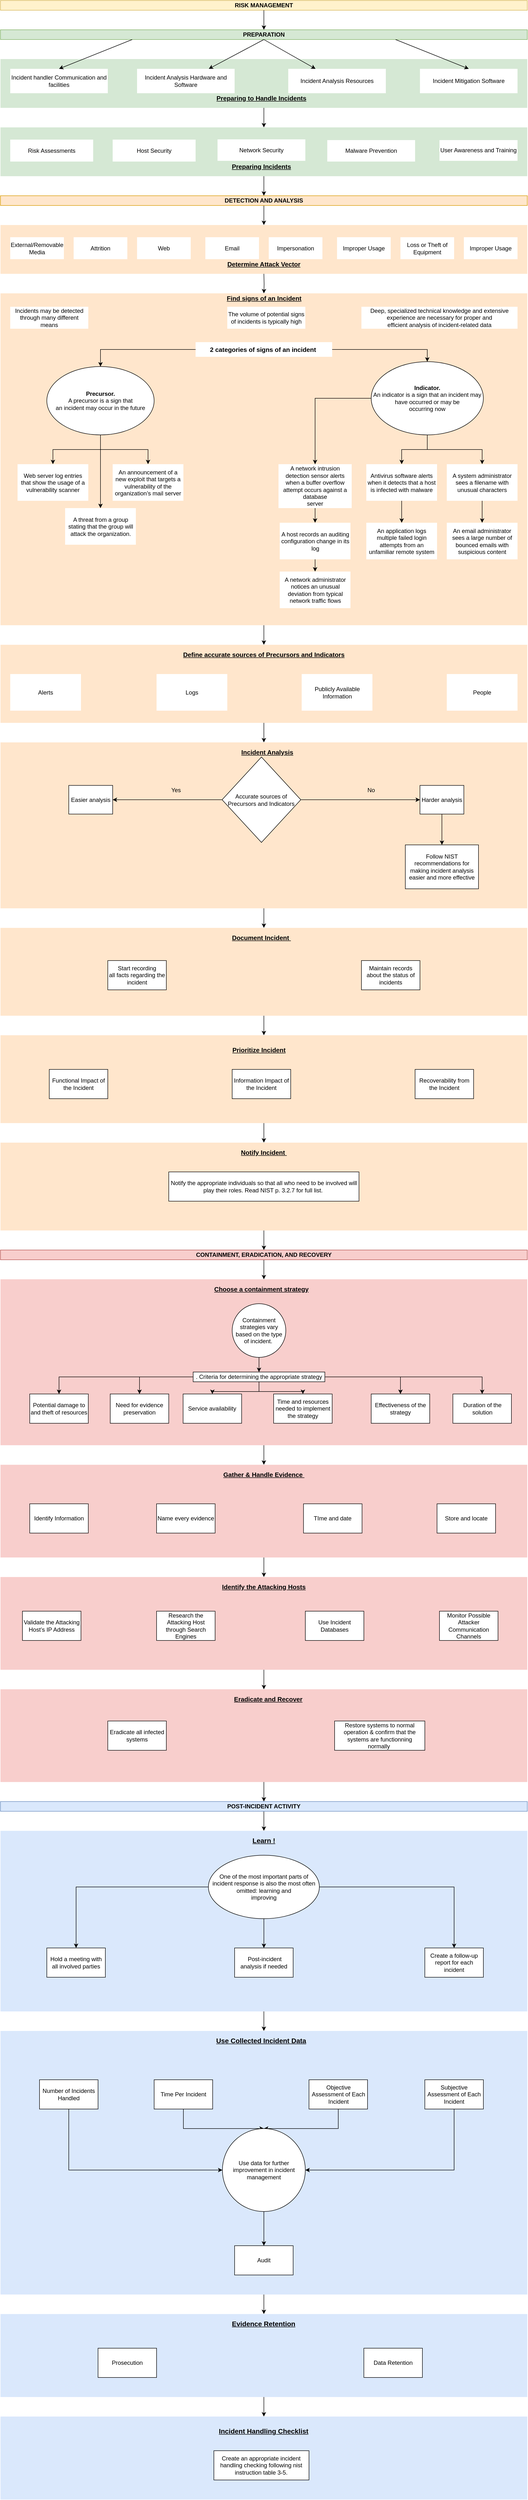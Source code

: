 <mxfile version="15.2.7" type="github" pages="2">
  <diagram id="2HpPP-bICAGdmHpTmiFh" name="Page-1">
    <mxGraphModel dx="1185" dy="635" grid="1" gridSize="10" guides="1" tooltips="1" connect="1" arrows="1" fold="1" page="1" pageScale="1" pageWidth="1169" pageHeight="827" math="0" shadow="0">
      <root>
        <mxCell id="0" />
        <mxCell id="1" parent="0" />
        <mxCell id="R-Eaw4uN9UbWOstKoqbW-2" value="&lt;b&gt;RISK MANAGEMENT&lt;/b&gt;" style="text;html=1;align=center;verticalAlign=middle;whiteSpace=wrap;rounded=0;fillColor=#fff2cc;strokeColor=#d6b656;" parent="1" vertex="1">
          <mxGeometry x="40" y="40" width="1080" height="20" as="geometry" />
        </mxCell>
        <mxCell id="R-Eaw4uN9UbWOstKoqbW-4" value="" style="endArrow=classic;html=1;exitX=0.5;exitY=1;exitDx=0;exitDy=0;entryX=0.5;entryY=0;entryDx=0;entryDy=0;" parent="1" source="R-Eaw4uN9UbWOstKoqbW-2" target="R-Eaw4uN9UbWOstKoqbW-5" edge="1">
          <mxGeometry width="50" height="50" relative="1" as="geometry">
            <mxPoint x="320" y="80" as="sourcePoint" />
            <mxPoint x="320" y="100" as="targetPoint" />
          </mxGeometry>
        </mxCell>
        <mxCell id="R-Eaw4uN9UbWOstKoqbW-5" value="&lt;b&gt;&lt;font style=&quot;font-size: 12px&quot;&gt;PREPARATION&lt;/font&gt;&lt;/b&gt;" style="text;html=1;align=center;verticalAlign=middle;whiteSpace=wrap;rounded=0;fillColor=#d5e8d4;strokeColor=#82b366;" parent="1" vertex="1">
          <mxGeometry x="40" y="100" width="1080" height="20" as="geometry" />
        </mxCell>
        <mxCell id="iwnnFERjuLGPFcT2uMJZ-8" value="" style="rounded=0;whiteSpace=wrap;html=1;strokeColor=none;fillColor=#d5e8d4;" parent="1" vertex="1">
          <mxGeometry x="40" y="160" width="1080" height="100" as="geometry" />
        </mxCell>
        <mxCell id="R-Eaw4uN9UbWOstKoqbW-8" value="Incident handler Communication and facilities" style="text;html=1;align=center;verticalAlign=middle;whiteSpace=wrap;rounded=0;fillColor=default;strokeColor=none;" parent="1" vertex="1">
          <mxGeometry x="60" y="180" width="200" height="50" as="geometry" />
        </mxCell>
        <mxCell id="R-Eaw4uN9UbWOstKoqbW-11" value="Incident Analysis Hardware and Software" style="text;html=1;align=center;verticalAlign=middle;whiteSpace=wrap;rounded=0;fillColor=default;strokeColor=none;" parent="1" vertex="1">
          <mxGeometry x="320" y="180" width="200" height="50" as="geometry" />
        </mxCell>
        <mxCell id="R-Eaw4uN9UbWOstKoqbW-12" value="Incident Analysis Resources" style="text;html=1;align=center;verticalAlign=middle;whiteSpace=wrap;rounded=0;fillColor=default;strokeColor=none;" parent="1" vertex="1">
          <mxGeometry x="630" y="180" width="200" height="50" as="geometry" />
        </mxCell>
        <mxCell id="R-Eaw4uN9UbWOstKoqbW-13" value="Incident Mitigation Software" style="text;html=1;align=center;verticalAlign=middle;whiteSpace=wrap;rounded=0;fillColor=default;strokeColor=none;" parent="1" vertex="1">
          <mxGeometry x="900" y="180" width="200" height="50" as="geometry" />
        </mxCell>
        <mxCell id="iwnnFERjuLGPFcT2uMJZ-1" value="" style="endArrow=classic;html=1;entryX=0.5;entryY=0;entryDx=0;entryDy=0;exitX=0.25;exitY=1;exitDx=0;exitDy=0;" parent="1" source="R-Eaw4uN9UbWOstKoqbW-5" target="R-Eaw4uN9UbWOstKoqbW-8" edge="1">
          <mxGeometry width="50" height="50" relative="1" as="geometry">
            <mxPoint x="110" y="122" as="sourcePoint" />
            <mxPoint x="210" y="130" as="targetPoint" />
          </mxGeometry>
        </mxCell>
        <mxCell id="iwnnFERjuLGPFcT2uMJZ-2" value="" style="endArrow=classic;html=1;exitX=0.5;exitY=1;exitDx=0;exitDy=0;" parent="1" source="R-Eaw4uN9UbWOstKoqbW-5" target="R-Eaw4uN9UbWOstKoqbW-11" edge="1">
          <mxGeometry width="50" height="50" relative="1" as="geometry">
            <mxPoint x="379.58" y="120" as="sourcePoint" />
            <mxPoint x="380" y="178" as="targetPoint" />
          </mxGeometry>
        </mxCell>
        <mxCell id="iwnnFERjuLGPFcT2uMJZ-3" value="" style="endArrow=classic;html=1;exitX=0.5;exitY=1;exitDx=0;exitDy=0;" parent="1" source="R-Eaw4uN9UbWOstKoqbW-5" target="R-Eaw4uN9UbWOstKoqbW-12" edge="1">
          <mxGeometry width="50" height="50" relative="1" as="geometry">
            <mxPoint x="580" y="140" as="sourcePoint" />
            <mxPoint x="730" y="178" as="targetPoint" />
          </mxGeometry>
        </mxCell>
        <mxCell id="iwnnFERjuLGPFcT2uMJZ-4" value="" style="endArrow=classic;html=1;exitX=0.75;exitY=1;exitDx=0;exitDy=0;entryX=0.5;entryY=0;entryDx=0;entryDy=0;" parent="1" source="R-Eaw4uN9UbWOstKoqbW-5" target="R-Eaw4uN9UbWOstKoqbW-13" edge="1">
          <mxGeometry width="50" height="50" relative="1" as="geometry">
            <mxPoint x="1049.58" y="122" as="sourcePoint" />
            <mxPoint x="1049.58" y="180" as="targetPoint" />
          </mxGeometry>
        </mxCell>
        <mxCell id="iwnnFERjuLGPFcT2uMJZ-9" value="&lt;b&gt;&lt;font style=&quot;font-size: 13px&quot;&gt;&lt;u&gt;Preparing to Handle Incidents&lt;/u&gt;&lt;/font&gt;&lt;br&gt;&lt;/b&gt;" style="text;html=1;strokeColor=none;fillColor=none;align=center;verticalAlign=middle;whiteSpace=wrap;rounded=0;" parent="1" vertex="1">
          <mxGeometry x="460" y="230" width="230" height="20" as="geometry" />
        </mxCell>
        <mxCell id="hXuzACPKQtS0b_j040UV-15" style="edgeStyle=orthogonalEdgeStyle;rounded=0;orthogonalLoop=1;jettySize=auto;html=1;" edge="1" parent="1" source="hXuzACPKQtS0b_j040UV-2" target="hXuzACPKQtS0b_j040UV-13">
          <mxGeometry relative="1" as="geometry" />
        </mxCell>
        <mxCell id="hXuzACPKQtS0b_j040UV-2" value="" style="rounded=0;whiteSpace=wrap;html=1;strokeColor=none;fillColor=#d5e8d4;" vertex="1" parent="1">
          <mxGeometry x="40" y="300" width="1080" height="100" as="geometry" />
        </mxCell>
        <mxCell id="hXuzACPKQtS0b_j040UV-3" value="" style="endArrow=classic;html=1;entryX=0.5;entryY=0;entryDx=0;entryDy=0;exitX=0.5;exitY=1;exitDx=0;exitDy=0;" edge="1" parent="1" source="iwnnFERjuLGPFcT2uMJZ-8" target="hXuzACPKQtS0b_j040UV-2">
          <mxGeometry width="50" height="50" relative="1" as="geometry">
            <mxPoint x="590" y="270" as="sourcePoint" />
            <mxPoint x="570" y="320" as="targetPoint" />
          </mxGeometry>
        </mxCell>
        <mxCell id="hXuzACPKQtS0b_j040UV-8" value="Risk Assessments" style="text;html=1;align=center;verticalAlign=middle;whiteSpace=wrap;rounded=0;fillColor=default;strokeColor=none;" vertex="1" parent="1">
          <mxGeometry x="60" y="325" width="170" height="45" as="geometry" />
        </mxCell>
        <mxCell id="hXuzACPKQtS0b_j040UV-9" value="Host Security" style="text;html=1;align=center;verticalAlign=middle;whiteSpace=wrap;rounded=0;fillColor=default;strokeColor=none;" vertex="1" parent="1">
          <mxGeometry x="270" y="325" width="170" height="45" as="geometry" />
        </mxCell>
        <mxCell id="hXuzACPKQtS0b_j040UV-10" value="Network Security" style="text;html=1;align=center;verticalAlign=middle;whiteSpace=wrap;rounded=0;fillColor=default;strokeColor=none;" vertex="1" parent="1">
          <mxGeometry x="485" y="324.5" width="180" height="44" as="geometry" />
        </mxCell>
        <mxCell id="hXuzACPKQtS0b_j040UV-11" value="Malware Prevention" style="text;html=1;align=center;verticalAlign=middle;whiteSpace=wrap;rounded=0;fillColor=default;strokeColor=none;" vertex="1" parent="1">
          <mxGeometry x="710" y="326" width="180" height="44" as="geometry" />
        </mxCell>
        <mxCell id="hXuzACPKQtS0b_j040UV-12" value="User Awareness and Training" style="text;html=1;align=center;verticalAlign=middle;whiteSpace=wrap;rounded=0;fillColor=default;strokeColor=none;" vertex="1" parent="1">
          <mxGeometry x="940" y="326" width="160" height="42.5" as="geometry" />
        </mxCell>
        <mxCell id="hXuzACPKQtS0b_j040UV-16" value="" style="edgeStyle=orthogonalEdgeStyle;rounded=0;orthogonalLoop=1;jettySize=auto;html=1;" edge="1" parent="1" source="hXuzACPKQtS0b_j040UV-13" target="hXuzACPKQtS0b_j040UV-14">
          <mxGeometry relative="1" as="geometry" />
        </mxCell>
        <mxCell id="hXuzACPKQtS0b_j040UV-13" value="&lt;b&gt;&lt;font style=&quot;font-size: 12px&quot;&gt;DETECTION AND ANALYSIS&lt;/font&gt;&lt;/b&gt;" style="text;html=1;align=center;verticalAlign=middle;whiteSpace=wrap;rounded=0;fillColor=#ffe6cc;strokeColor=#d79b00;" vertex="1" parent="1">
          <mxGeometry x="40" y="440" width="1080" height="20" as="geometry" />
        </mxCell>
        <mxCell id="hXuzACPKQtS0b_j040UV-17" value="&lt;b&gt;&lt;font style=&quot;font-size: 13px&quot;&gt;&lt;u&gt;Preparing Incidents&lt;/u&gt;&lt;/font&gt;&lt;br&gt;&lt;/b&gt;" style="text;html=1;strokeColor=none;fillColor=none;align=center;verticalAlign=middle;whiteSpace=wrap;rounded=0;" vertex="1" parent="1">
          <mxGeometry x="460" y="370" width="230" height="20" as="geometry" />
        </mxCell>
        <mxCell id="hXuzACPKQtS0b_j040UV-14" value="" style="rounded=0;whiteSpace=wrap;html=1;strokeColor=none;fillColor=#ffe6cc;" vertex="1" parent="1">
          <mxGeometry x="40" y="500" width="1080" height="100" as="geometry" />
        </mxCell>
        <mxCell id="hXuzACPKQtS0b_j040UV-18" value="&lt;b&gt;&lt;u&gt;&lt;font style=&quot;font-size: 13px&quot;&gt;Determine Attack Vector&lt;/font&gt;&lt;/u&gt;&lt;/b&gt;" style="text;html=1;strokeColor=none;fillColor=none;align=center;verticalAlign=middle;whiteSpace=wrap;rounded=0;" vertex="1" parent="1">
          <mxGeometry x="496.25" y="570" width="167.5" height="20" as="geometry" />
        </mxCell>
        <mxCell id="hXuzACPKQtS0b_j040UV-19" value="External/Removable Media" style="text;html=1;align=center;verticalAlign=middle;whiteSpace=wrap;rounded=0;fillColor=default;strokeColor=none;" vertex="1" parent="1">
          <mxGeometry x="60" y="525" width="110" height="45" as="geometry" />
        </mxCell>
        <mxCell id="hXuzACPKQtS0b_j040UV-20" value="Attrition" style="text;html=1;align=center;verticalAlign=middle;whiteSpace=wrap;rounded=0;fillColor=default;strokeColor=none;" vertex="1" parent="1">
          <mxGeometry x="190" y="525" width="110" height="45" as="geometry" />
        </mxCell>
        <mxCell id="hXuzACPKQtS0b_j040UV-21" value="Web" style="text;html=1;align=center;verticalAlign=middle;whiteSpace=wrap;rounded=0;fillColor=default;strokeColor=none;" vertex="1" parent="1">
          <mxGeometry x="320" y="525" width="110" height="45" as="geometry" />
        </mxCell>
        <mxCell id="hXuzACPKQtS0b_j040UV-22" value="Email" style="text;html=1;align=center;verticalAlign=middle;whiteSpace=wrap;rounded=0;fillColor=default;strokeColor=none;" vertex="1" parent="1">
          <mxGeometry x="460" y="525" width="110" height="45" as="geometry" />
        </mxCell>
        <mxCell id="hXuzACPKQtS0b_j040UV-23" value="Impersonation" style="text;html=1;align=center;verticalAlign=middle;whiteSpace=wrap;rounded=0;fillColor=default;strokeColor=none;" vertex="1" parent="1">
          <mxGeometry x="590" y="525" width="110" height="45" as="geometry" />
        </mxCell>
        <mxCell id="hXuzACPKQtS0b_j040UV-24" value="Improper Usage" style="text;html=1;align=center;verticalAlign=middle;whiteSpace=wrap;rounded=0;fillColor=default;strokeColor=none;" vertex="1" parent="1">
          <mxGeometry x="730" y="525" width="110" height="45" as="geometry" />
        </mxCell>
        <mxCell id="hXuzACPKQtS0b_j040UV-25" value="Loss or Theft of Equipment" style="text;html=1;align=center;verticalAlign=middle;whiteSpace=wrap;rounded=0;fillColor=default;strokeColor=none;" vertex="1" parent="1">
          <mxGeometry x="860" y="525" width="110" height="45" as="geometry" />
        </mxCell>
        <mxCell id="hXuzACPKQtS0b_j040UV-26" value="Improper Usage" style="text;html=1;align=center;verticalAlign=middle;whiteSpace=wrap;rounded=0;fillColor=default;strokeColor=none;" vertex="1" parent="1">
          <mxGeometry x="990" y="525" width="110" height="45" as="geometry" />
        </mxCell>
        <mxCell id="hXuzACPKQtS0b_j040UV-66" value="" style="edgeStyle=orthogonalEdgeStyle;rounded=0;orthogonalLoop=1;jettySize=auto;html=1;" edge="1" parent="1" source="hXuzACPKQtS0b_j040UV-27" target="hXuzACPKQtS0b_j040UV-62">
          <mxGeometry relative="1" as="geometry" />
        </mxCell>
        <mxCell id="hXuzACPKQtS0b_j040UV-27" value="" style="rounded=0;whiteSpace=wrap;html=1;strokeColor=none;fillColor=#ffe6cc;" vertex="1" parent="1">
          <mxGeometry x="40" y="640" width="1080" height="680" as="geometry" />
        </mxCell>
        <mxCell id="hXuzACPKQtS0b_j040UV-29" style="edgeStyle=orthogonalEdgeStyle;rounded=0;orthogonalLoop=1;jettySize=auto;html=1;entryX=0.5;entryY=0;entryDx=0;entryDy=0;" edge="1" parent="1" target="hXuzACPKQtS0b_j040UV-27">
          <mxGeometry relative="1" as="geometry">
            <mxPoint x="580" y="600" as="sourcePoint" />
            <mxPoint x="590" y="450" as="targetPoint" />
          </mxGeometry>
        </mxCell>
        <mxCell id="hXuzACPKQtS0b_j040UV-30" value="&lt;b&gt;&lt;u&gt;&lt;font style=&quot;font-size: 13px&quot;&gt;Find signs of an Incident&lt;/font&gt;&lt;/u&gt;&lt;/b&gt;" style="text;html=1;strokeColor=none;fillColor=none;align=center;verticalAlign=middle;whiteSpace=wrap;rounded=0;" vertex="1" parent="1">
          <mxGeometry x="498.75" y="640" width="162.5" height="20" as="geometry" />
        </mxCell>
        <mxCell id="hXuzACPKQtS0b_j040UV-31" value="Incidents may be detected through many different means" style="text;html=1;align=center;verticalAlign=middle;whiteSpace=wrap;rounded=0;fillColor=default;strokeColor=none;" vertex="1" parent="1">
          <mxGeometry x="60" y="667.5" width="160" height="45" as="geometry" />
        </mxCell>
        <mxCell id="hXuzACPKQtS0b_j040UV-32" value="The volume of potential signs of incidents is typically high" style="text;html=1;align=center;verticalAlign=middle;whiteSpace=wrap;rounded=0;fillColor=default;strokeColor=none;" vertex="1" parent="1">
          <mxGeometry x="505" y="667.5" width="160" height="45" as="geometry" />
        </mxCell>
        <mxCell id="hXuzACPKQtS0b_j040UV-33" value="Deep, specialized technical knowledge and extensive experience are necessary for proper and&lt;br/&gt;efficient analysis of incident-related data" style="text;html=1;align=center;verticalAlign=middle;whiteSpace=wrap;rounded=0;fillColor=default;strokeColor=none;" vertex="1" parent="1">
          <mxGeometry x="780" y="667.5" width="320" height="45" as="geometry" />
        </mxCell>
        <mxCell id="hXuzACPKQtS0b_j040UV-41" style="edgeStyle=orthogonalEdgeStyle;rounded=0;orthogonalLoop=1;jettySize=auto;html=1;" edge="1" parent="1" source="hXuzACPKQtS0b_j040UV-34" target="hXuzACPKQtS0b_j040UV-40">
          <mxGeometry relative="1" as="geometry" />
        </mxCell>
        <mxCell id="hXuzACPKQtS0b_j040UV-44" style="edgeStyle=orthogonalEdgeStyle;rounded=0;orthogonalLoop=1;jettySize=auto;html=1;entryX=0.5;entryY=0;entryDx=0;entryDy=0;" edge="1" parent="1" source="hXuzACPKQtS0b_j040UV-34" target="hXuzACPKQtS0b_j040UV-42">
          <mxGeometry relative="1" as="geometry" />
        </mxCell>
        <mxCell id="hXuzACPKQtS0b_j040UV-45" style="edgeStyle=orthogonalEdgeStyle;rounded=0;orthogonalLoop=1;jettySize=auto;html=1;" edge="1" parent="1" source="hXuzACPKQtS0b_j040UV-34" target="hXuzACPKQtS0b_j040UV-43">
          <mxGeometry relative="1" as="geometry" />
        </mxCell>
        <mxCell id="hXuzACPKQtS0b_j040UV-34" value="&lt;b&gt;Precursor. &lt;br&gt;&lt;/b&gt;A precursor is a sign that&lt;br&gt;an incident may occur in the future" style="ellipse;whiteSpace=wrap;html=1;" vertex="1" parent="1">
          <mxGeometry x="135" y="790" width="220" height="140" as="geometry" />
        </mxCell>
        <mxCell id="hXuzACPKQtS0b_j040UV-47" style="edgeStyle=orthogonalEdgeStyle;rounded=0;orthogonalLoop=1;jettySize=auto;html=1;entryX=0.5;entryY=0;entryDx=0;entryDy=0;" edge="1" parent="1" source="hXuzACPKQtS0b_j040UV-35" target="hXuzACPKQtS0b_j040UV-46">
          <mxGeometry relative="1" as="geometry" />
        </mxCell>
        <mxCell id="hXuzACPKQtS0b_j040UV-52" style="edgeStyle=orthogonalEdgeStyle;rounded=0;orthogonalLoop=1;jettySize=auto;html=1;entryX=0.5;entryY=0;entryDx=0;entryDy=0;" edge="1" parent="1" source="hXuzACPKQtS0b_j040UV-35" target="hXuzACPKQtS0b_j040UV-48">
          <mxGeometry relative="1" as="geometry" />
        </mxCell>
        <mxCell id="hXuzACPKQtS0b_j040UV-53" style="edgeStyle=orthogonalEdgeStyle;rounded=0;orthogonalLoop=1;jettySize=auto;html=1;entryX=0.5;entryY=0;entryDx=0;entryDy=0;" edge="1" parent="1" source="hXuzACPKQtS0b_j040UV-35" target="hXuzACPKQtS0b_j040UV-50">
          <mxGeometry relative="1" as="geometry" />
        </mxCell>
        <mxCell id="hXuzACPKQtS0b_j040UV-55" style="edgeStyle=orthogonalEdgeStyle;rounded=0;orthogonalLoop=1;jettySize=auto;html=1;entryX=0.5;entryY=0;entryDx=0;entryDy=0;startArrow=none;" edge="1" parent="1" source="hXuzACPKQtS0b_j040UV-46" target="hXuzACPKQtS0b_j040UV-51">
          <mxGeometry relative="1" as="geometry" />
        </mxCell>
        <mxCell id="hXuzACPKQtS0b_j040UV-35" value="&lt;b&gt;Indicator.&lt;/b&gt; &lt;br&gt;An indicator is a sign that an incident may have occurred or may be&lt;br&gt;occurring now" style="ellipse;whiteSpace=wrap;html=1;" vertex="1" parent="1">
          <mxGeometry x="800" y="780" width="230" height="150" as="geometry" />
        </mxCell>
        <mxCell id="hXuzACPKQtS0b_j040UV-38" style="edgeStyle=orthogonalEdgeStyle;rounded=0;orthogonalLoop=1;jettySize=auto;html=1;" edge="1" parent="1" source="hXuzACPKQtS0b_j040UV-37" target="hXuzACPKQtS0b_j040UV-34">
          <mxGeometry relative="1" as="geometry" />
        </mxCell>
        <mxCell id="hXuzACPKQtS0b_j040UV-39" style="edgeStyle=orthogonalEdgeStyle;rounded=0;orthogonalLoop=1;jettySize=auto;html=1;entryX=0.5;entryY=0;entryDx=0;entryDy=0;" edge="1" parent="1" source="hXuzACPKQtS0b_j040UV-37" target="hXuzACPKQtS0b_j040UV-35">
          <mxGeometry relative="1" as="geometry" />
        </mxCell>
        <mxCell id="hXuzACPKQtS0b_j040UV-37" value="&lt;b&gt;&lt;font style=&quot;font-size: 13px&quot;&gt;2 categories of signs of an incident&amp;nbsp;&lt;/font&gt;&lt;/b&gt;" style="text;html=1;strokeColor=none;fillColor=default;align=center;verticalAlign=middle;whiteSpace=wrap;rounded=0;" vertex="1" parent="1">
          <mxGeometry x="440" y="740" width="280" height="30" as="geometry" />
        </mxCell>
        <mxCell id="hXuzACPKQtS0b_j040UV-40" value="Web server log entries that show the usage of a vulnerability scanner" style="rounded=0;whiteSpace=wrap;html=1;fillColor=default;strokeColor=none;" vertex="1" parent="1">
          <mxGeometry x="75" y="990" width="145" height="75" as="geometry" />
        </mxCell>
        <mxCell id="hXuzACPKQtS0b_j040UV-42" value="An announcement of a new exploit that targets a vulnerability of the organization’s mail server" style="rounded=0;whiteSpace=wrap;html=1;fillColor=default;strokeColor=none;" vertex="1" parent="1">
          <mxGeometry x="270" y="990" width="145" height="75" as="geometry" />
        </mxCell>
        <mxCell id="hXuzACPKQtS0b_j040UV-43" value="A threat from a group stating that the group will attack the organization." style="rounded=0;whiteSpace=wrap;html=1;fillColor=default;strokeColor=none;" vertex="1" parent="1">
          <mxGeometry x="172.5" y="1080" width="145" height="75" as="geometry" />
        </mxCell>
        <mxCell id="hXuzACPKQtS0b_j040UV-60" value="" style="edgeStyle=orthogonalEdgeStyle;rounded=0;orthogonalLoop=1;jettySize=auto;html=1;" edge="1" parent="1" source="hXuzACPKQtS0b_j040UV-48" target="hXuzACPKQtS0b_j040UV-49">
          <mxGeometry relative="1" as="geometry" />
        </mxCell>
        <mxCell id="hXuzACPKQtS0b_j040UV-48" value="Antivirus software alerts when it detects that a host is infected with malware" style="rounded=0;whiteSpace=wrap;html=1;fillColor=default;strokeColor=none;" vertex="1" parent="1">
          <mxGeometry x="790" y="990" width="145" height="75" as="geometry" />
        </mxCell>
        <mxCell id="hXuzACPKQtS0b_j040UV-49" value="An application logs multiple failed login attempts from an unfamiliar remote system" style="rounded=0;whiteSpace=wrap;html=1;fillColor=default;strokeColor=none;" vertex="1" parent="1">
          <mxGeometry x="790" y="1110" width="145" height="75" as="geometry" />
        </mxCell>
        <mxCell id="hXuzACPKQtS0b_j040UV-61" value="" style="edgeStyle=orthogonalEdgeStyle;rounded=0;orthogonalLoop=1;jettySize=auto;html=1;" edge="1" parent="1" source="hXuzACPKQtS0b_j040UV-50" target="hXuzACPKQtS0b_j040UV-57">
          <mxGeometry relative="1" as="geometry" />
        </mxCell>
        <mxCell id="hXuzACPKQtS0b_j040UV-50" value="A system administrator sees a filename with unusual characters" style="rounded=0;whiteSpace=wrap;html=1;fillColor=default;strokeColor=none;" vertex="1" parent="1">
          <mxGeometry x="955" y="990" width="145" height="75" as="geometry" />
        </mxCell>
        <mxCell id="hXuzACPKQtS0b_j040UV-59" value="" style="edgeStyle=orthogonalEdgeStyle;rounded=0;orthogonalLoop=1;jettySize=auto;html=1;" edge="1" parent="1" source="hXuzACPKQtS0b_j040UV-51" target="hXuzACPKQtS0b_j040UV-58">
          <mxGeometry relative="1" as="geometry" />
        </mxCell>
        <mxCell id="hXuzACPKQtS0b_j040UV-51" value="A host records an auditing configuration change in its log" style="rounded=0;whiteSpace=wrap;html=1;fillColor=default;strokeColor=none;" vertex="1" parent="1">
          <mxGeometry x="612.5" y="1110" width="145" height="75" as="geometry" />
        </mxCell>
        <mxCell id="hXuzACPKQtS0b_j040UV-46" value="A network intrusion detection sensor alerts when a buffer overflow attempt occurs against a database&lt;br/&gt;server" style="rounded=0;whiteSpace=wrap;html=1;fillColor=default;strokeColor=none;" vertex="1" parent="1">
          <mxGeometry x="610" y="990" width="150" height="90" as="geometry" />
        </mxCell>
        <mxCell id="hXuzACPKQtS0b_j040UV-56" value="" style="edgeStyle=orthogonalEdgeStyle;rounded=0;orthogonalLoop=1;jettySize=auto;html=1;entryX=0.5;entryY=0;entryDx=0;entryDy=0;endArrow=none;" edge="1" parent="1" source="hXuzACPKQtS0b_j040UV-35" target="hXuzACPKQtS0b_j040UV-46">
          <mxGeometry relative="1" as="geometry">
            <mxPoint x="800" y="855" as="sourcePoint" />
            <mxPoint x="682.5" y="1100" as="targetPoint" />
          </mxGeometry>
        </mxCell>
        <mxCell id="hXuzACPKQtS0b_j040UV-57" value="An email administrator sees a large number of bounced emails with suspicious content" style="rounded=0;whiteSpace=wrap;html=1;fillColor=default;strokeColor=none;" vertex="1" parent="1">
          <mxGeometry x="955" y="1110" width="145" height="75" as="geometry" />
        </mxCell>
        <mxCell id="hXuzACPKQtS0b_j040UV-58" value="A network administrator notices an unusual deviation from typical network traffic flows" style="rounded=0;whiteSpace=wrap;html=1;fillColor=default;strokeColor=none;" vertex="1" parent="1">
          <mxGeometry x="612.5" y="1210" width="145" height="75" as="geometry" />
        </mxCell>
        <mxCell id="hXuzACPKQtS0b_j040UV-72" value="" style="edgeStyle=orthogonalEdgeStyle;rounded=0;orthogonalLoop=1;jettySize=auto;html=1;" edge="1" parent="1" source="hXuzACPKQtS0b_j040UV-62" target="hXuzACPKQtS0b_j040UV-71">
          <mxGeometry relative="1" as="geometry" />
        </mxCell>
        <mxCell id="hXuzACPKQtS0b_j040UV-62" value="" style="rounded=0;whiteSpace=wrap;html=1;strokeColor=none;fillColor=#ffe6cc;" vertex="1" parent="1">
          <mxGeometry x="40" y="1360" width="1080" height="160" as="geometry" />
        </mxCell>
        <mxCell id="hXuzACPKQtS0b_j040UV-63" value="&lt;b&gt;&lt;font style=&quot;font-size: 13px&quot;&gt;&lt;u&gt;Define accurate sources of Precursors and Indicators&lt;/u&gt;&lt;/font&gt;&lt;/b&gt;" style="text;html=1;strokeColor=none;fillColor=none;align=center;verticalAlign=middle;whiteSpace=wrap;rounded=0;" vertex="1" parent="1">
          <mxGeometry x="407.19" y="1370" width="345.62" height="20" as="geometry" />
        </mxCell>
        <mxCell id="hXuzACPKQtS0b_j040UV-67" value="Alerts" style="rounded=0;whiteSpace=wrap;html=1;fillColor=default;strokeColor=none;" vertex="1" parent="1">
          <mxGeometry x="60" y="1420" width="145" height="75" as="geometry" />
        </mxCell>
        <mxCell id="hXuzACPKQtS0b_j040UV-68" value="Logs" style="rounded=0;whiteSpace=wrap;html=1;fillColor=default;strokeColor=none;" vertex="1" parent="1">
          <mxGeometry x="360" y="1420" width="145" height="75" as="geometry" />
        </mxCell>
        <mxCell id="hXuzACPKQtS0b_j040UV-69" value="Publicly Available Information" style="rounded=0;whiteSpace=wrap;html=1;fillColor=default;strokeColor=none;" vertex="1" parent="1">
          <mxGeometry x="657.5" y="1420" width="145" height="75" as="geometry" />
        </mxCell>
        <mxCell id="hXuzACPKQtS0b_j040UV-70" value="People" style="rounded=0;whiteSpace=wrap;html=1;fillColor=default;strokeColor=none;" vertex="1" parent="1">
          <mxGeometry x="955" y="1420" width="145" height="75" as="geometry" />
        </mxCell>
        <mxCell id="hXuzACPKQtS0b_j040UV-94" value="" style="edgeStyle=orthogonalEdgeStyle;rounded=0;orthogonalLoop=1;jettySize=auto;html=1;" edge="1" parent="1" source="hXuzACPKQtS0b_j040UV-71" target="hXuzACPKQtS0b_j040UV-88">
          <mxGeometry relative="1" as="geometry" />
        </mxCell>
        <mxCell id="hXuzACPKQtS0b_j040UV-71" value="" style="rounded=0;whiteSpace=wrap;html=1;strokeColor=none;fillColor=#ffe6cc;" vertex="1" parent="1">
          <mxGeometry x="40" y="1560" width="1080" height="340" as="geometry" />
        </mxCell>
        <mxCell id="hXuzACPKQtS0b_j040UV-73" value="&lt;span style=&quot;font-size: 13px&quot;&gt;&lt;b&gt;&lt;u&gt;Incident Analysis&lt;/u&gt;&lt;/b&gt;&lt;/span&gt;" style="text;html=1;strokeColor=none;fillColor=none;align=center;verticalAlign=middle;whiteSpace=wrap;rounded=0;" vertex="1" parent="1">
          <mxGeometry x="414.38" y="1570" width="345.62" height="20" as="geometry" />
        </mxCell>
        <mxCell id="hXuzACPKQtS0b_j040UV-75" value="Easier analysis" style="rounded=0;whiteSpace=wrap;html=1;fillColor=default;" vertex="1" parent="1">
          <mxGeometry x="180" y="1648.13" width="90" height="58.75" as="geometry" />
        </mxCell>
        <mxCell id="hXuzACPKQtS0b_j040UV-78" style="edgeStyle=orthogonalEdgeStyle;rounded=0;orthogonalLoop=1;jettySize=auto;html=1;" edge="1" parent="1" source="hXuzACPKQtS0b_j040UV-77" target="hXuzACPKQtS0b_j040UV-75">
          <mxGeometry relative="1" as="geometry" />
        </mxCell>
        <mxCell id="hXuzACPKQtS0b_j040UV-82" style="edgeStyle=orthogonalEdgeStyle;rounded=0;orthogonalLoop=1;jettySize=auto;html=1;entryX=0;entryY=0.5;entryDx=0;entryDy=0;" edge="1" parent="1" source="hXuzACPKQtS0b_j040UV-77" target="hXuzACPKQtS0b_j040UV-79">
          <mxGeometry relative="1" as="geometry" />
        </mxCell>
        <mxCell id="hXuzACPKQtS0b_j040UV-77" value="Accurate sources of Precursors and Indicators" style="rhombus;whiteSpace=wrap;html=1;fillColor=default;" vertex="1" parent="1">
          <mxGeometry x="494.29" y="1590" width="161.41" height="175" as="geometry" />
        </mxCell>
        <mxCell id="hXuzACPKQtS0b_j040UV-86" value="" style="edgeStyle=orthogonalEdgeStyle;rounded=0;orthogonalLoop=1;jettySize=auto;html=1;" edge="1" parent="1" source="hXuzACPKQtS0b_j040UV-79" target="hXuzACPKQtS0b_j040UV-85">
          <mxGeometry relative="1" as="geometry" />
        </mxCell>
        <mxCell id="hXuzACPKQtS0b_j040UV-79" value="Harder analysis" style="rounded=0;whiteSpace=wrap;html=1;fillColor=default;" vertex="1" parent="1">
          <mxGeometry x="900" y="1648.13" width="90" height="58.75" as="geometry" />
        </mxCell>
        <mxCell id="hXuzACPKQtS0b_j040UV-83" value="Yes" style="text;html=1;strokeColor=none;fillColor=none;align=center;verticalAlign=middle;whiteSpace=wrap;rounded=0;" vertex="1" parent="1">
          <mxGeometry x="380" y="1648.13" width="40" height="20" as="geometry" />
        </mxCell>
        <mxCell id="hXuzACPKQtS0b_j040UV-84" value="No" style="text;html=1;strokeColor=none;fillColor=none;align=center;verticalAlign=middle;whiteSpace=wrap;rounded=0;" vertex="1" parent="1">
          <mxGeometry x="780" y="1648.13" width="40" height="20" as="geometry" />
        </mxCell>
        <mxCell id="hXuzACPKQtS0b_j040UV-85" value="Follow NIST recommendations for making incident analysis easier and more effective" style="rounded=0;whiteSpace=wrap;html=1;fillColor=default;" vertex="1" parent="1">
          <mxGeometry x="870" y="1770" width="150" height="90" as="geometry" />
        </mxCell>
        <mxCell id="hXuzACPKQtS0b_j040UV-96" value="" style="edgeStyle=orthogonalEdgeStyle;rounded=0;orthogonalLoop=1;jettySize=auto;html=1;" edge="1" parent="1" source="hXuzACPKQtS0b_j040UV-88" target="hXuzACPKQtS0b_j040UV-95">
          <mxGeometry relative="1" as="geometry" />
        </mxCell>
        <mxCell id="hXuzACPKQtS0b_j040UV-88" value="" style="rounded=0;whiteSpace=wrap;html=1;strokeColor=none;fillColor=#ffe6cc;" vertex="1" parent="1">
          <mxGeometry x="40" y="1940" width="1080" height="180" as="geometry" />
        </mxCell>
        <mxCell id="hXuzACPKQtS0b_j040UV-89" value="&lt;span style=&quot;font-size: 13px&quot;&gt;&lt;b&gt;&lt;u&gt;Document Incident&amp;nbsp;&lt;/u&gt;&lt;/b&gt;&lt;/span&gt;" style="text;html=1;strokeColor=none;fillColor=none;align=center;verticalAlign=middle;whiteSpace=wrap;rounded=0;" vertex="1" parent="1">
          <mxGeometry x="402.18" y="1950" width="345.62" height="20" as="geometry" />
        </mxCell>
        <mxCell id="hXuzACPKQtS0b_j040UV-105" value="" style="edgeStyle=orthogonalEdgeStyle;rounded=0;orthogonalLoop=1;jettySize=auto;html=1;" edge="1" parent="1" source="hXuzACPKQtS0b_j040UV-95" target="hXuzACPKQtS0b_j040UV-104">
          <mxGeometry relative="1" as="geometry" />
        </mxCell>
        <mxCell id="hXuzACPKQtS0b_j040UV-95" value="" style="rounded=0;whiteSpace=wrap;html=1;strokeColor=none;fillColor=#ffe6cc;" vertex="1" parent="1">
          <mxGeometry x="40" y="2160" width="1080" height="180" as="geometry" />
        </mxCell>
        <mxCell id="hXuzACPKQtS0b_j040UV-98" value="Functional Impact of the Incident" style="rounded=0;whiteSpace=wrap;html=1;fillColor=default;" vertex="1" parent="1">
          <mxGeometry x="140" y="2230" width="120" height="60" as="geometry" />
        </mxCell>
        <mxCell id="hXuzACPKQtS0b_j040UV-99" value="Information Impact of the Incident" style="rounded=0;whiteSpace=wrap;html=1;fillColor=default;" vertex="1" parent="1">
          <mxGeometry x="515" y="2230" width="120" height="60" as="geometry" />
        </mxCell>
        <mxCell id="hXuzACPKQtS0b_j040UV-100" value="Recoverability from the Incident" style="rounded=0;whiteSpace=wrap;html=1;fillColor=default;" vertex="1" parent="1">
          <mxGeometry x="890" y="2230" width="120" height="60" as="geometry" />
        </mxCell>
        <mxCell id="hXuzACPKQtS0b_j040UV-102" value="Start recording&lt;br/&gt;all facts regarding the incident" style="rounded=0;whiteSpace=wrap;html=1;fillColor=default;" vertex="1" parent="1">
          <mxGeometry x="260" y="2007" width="120" height="60" as="geometry" />
        </mxCell>
        <mxCell id="hXuzACPKQtS0b_j040UV-103" value="Maintain records about the status of incidents" style="rounded=0;whiteSpace=wrap;html=1;fillColor=default;" vertex="1" parent="1">
          <mxGeometry x="780" y="2007" width="120" height="60" as="geometry" />
        </mxCell>
        <mxCell id="hXuzACPKQtS0b_j040UV-110" value="" style="edgeStyle=orthogonalEdgeStyle;rounded=0;orthogonalLoop=1;jettySize=auto;html=1;" edge="1" parent="1" source="hXuzACPKQtS0b_j040UV-104" target="hXuzACPKQtS0b_j040UV-109">
          <mxGeometry relative="1" as="geometry" />
        </mxCell>
        <mxCell id="hXuzACPKQtS0b_j040UV-104" value="" style="rounded=0;whiteSpace=wrap;html=1;strokeColor=none;fillColor=#ffe6cc;" vertex="1" parent="1">
          <mxGeometry x="40" y="2380" width="1080" height="180" as="geometry" />
        </mxCell>
        <mxCell id="hXuzACPKQtS0b_j040UV-106" value="&lt;span style=&quot;font-size: 13px&quot;&gt;&lt;b&gt;&lt;u&gt;Prioritize Incident&lt;/u&gt;&lt;/b&gt;&lt;/span&gt;" style="text;html=1;strokeColor=none;fillColor=none;align=center;verticalAlign=middle;whiteSpace=wrap;rounded=0;" vertex="1" parent="1">
          <mxGeometry x="397.19" y="2180" width="345.62" height="20" as="geometry" />
        </mxCell>
        <mxCell id="hXuzACPKQtS0b_j040UV-107" value="&lt;b&gt;&lt;u&gt;&lt;font style=&quot;font-size: 13px&quot;&gt;Notify Incident&amp;nbsp;&lt;/font&gt;&lt;/u&gt;&lt;/b&gt;" style="text;html=1;strokeColor=none;fillColor=none;align=center;verticalAlign=middle;whiteSpace=wrap;rounded=0;" vertex="1" parent="1">
          <mxGeometry x="530" y="2390" width="100" height="20" as="geometry" />
        </mxCell>
        <mxCell id="hXuzACPKQtS0b_j040UV-108" value="Notify the appropriate individuals so that all who need to be involved will play their roles. Read NIST p. 3.2.7 for full list.&amp;nbsp;" style="rounded=0;whiteSpace=wrap;html=1;fillColor=default;" vertex="1" parent="1">
          <mxGeometry x="385" y="2440" width="390" height="60" as="geometry" />
        </mxCell>
        <mxCell id="hXuzACPKQtS0b_j040UV-131" style="edgeStyle=orthogonalEdgeStyle;rounded=0;orthogonalLoop=1;jettySize=auto;html=1;entryX=0.5;entryY=0;entryDx=0;entryDy=0;" edge="1" parent="1" source="hXuzACPKQtS0b_j040UV-109" target="hXuzACPKQtS0b_j040UV-111">
          <mxGeometry relative="1" as="geometry" />
        </mxCell>
        <mxCell id="hXuzACPKQtS0b_j040UV-109" value="&lt;b&gt;CONTAINMENT, ERADICATION, AND RECOVERY&lt;/b&gt;" style="text;html=1;align=center;verticalAlign=middle;whiteSpace=wrap;rounded=0;fillColor=#f8cecc;strokeColor=#b85450;" vertex="1" parent="1">
          <mxGeometry x="40" y="2600" width="1080" height="20" as="geometry" />
        </mxCell>
        <mxCell id="hXuzACPKQtS0b_j040UV-133" value="" style="edgeStyle=orthogonalEdgeStyle;rounded=0;orthogonalLoop=1;jettySize=auto;html=1;" edge="1" parent="1" source="hXuzACPKQtS0b_j040UV-111" target="hXuzACPKQtS0b_j040UV-132">
          <mxGeometry relative="1" as="geometry" />
        </mxCell>
        <mxCell id="hXuzACPKQtS0b_j040UV-111" value="" style="rounded=0;whiteSpace=wrap;html=1;strokeColor=none;fillColor=#f8cecc;" vertex="1" parent="1">
          <mxGeometry x="40" y="2660" width="1080" height="340" as="geometry" />
        </mxCell>
        <mxCell id="hXuzACPKQtS0b_j040UV-112" value="&lt;b&gt;&lt;u&gt;&lt;font style=&quot;font-size: 13px&quot;&gt;Choose a containment strategy&lt;/font&gt;&lt;/u&gt;&lt;/b&gt;" style="text;html=1;strokeColor=none;fillColor=none;align=center;verticalAlign=middle;whiteSpace=wrap;rounded=0;" vertex="1" parent="1">
          <mxGeometry x="469.99" y="2670" width="210" height="20" as="geometry" />
        </mxCell>
        <mxCell id="hXuzACPKQtS0b_j040UV-116" value="" style="edgeStyle=orthogonalEdgeStyle;rounded=0;orthogonalLoop=1;jettySize=auto;html=1;" edge="1" parent="1" source="hXuzACPKQtS0b_j040UV-114" target="hXuzACPKQtS0b_j040UV-115">
          <mxGeometry relative="1" as="geometry" />
        </mxCell>
        <mxCell id="hXuzACPKQtS0b_j040UV-114" value="&lt;span&gt;Containment strategies vary based on the type of incident.&amp;nbsp;&lt;/span&gt;" style="ellipse;whiteSpace=wrap;html=1;aspect=fixed;fillColor=default;" vertex="1" parent="1">
          <mxGeometry x="515" y="2710" width="110" height="110" as="geometry" />
        </mxCell>
        <mxCell id="hXuzACPKQtS0b_j040UV-123" style="edgeStyle=orthogonalEdgeStyle;rounded=0;orthogonalLoop=1;jettySize=auto;html=1;entryX=0.5;entryY=0;entryDx=0;entryDy=0;" edge="1" parent="1" source="hXuzACPKQtS0b_j040UV-115" target="hXuzACPKQtS0b_j040UV-117">
          <mxGeometry relative="1" as="geometry" />
        </mxCell>
        <mxCell id="hXuzACPKQtS0b_j040UV-124" style="edgeStyle=orthogonalEdgeStyle;rounded=0;orthogonalLoop=1;jettySize=auto;html=1;" edge="1" parent="1" source="hXuzACPKQtS0b_j040UV-115" target="hXuzACPKQtS0b_j040UV-118">
          <mxGeometry relative="1" as="geometry" />
        </mxCell>
        <mxCell id="hXuzACPKQtS0b_j040UV-125" style="edgeStyle=orthogonalEdgeStyle;rounded=0;orthogonalLoop=1;jettySize=auto;html=1;entryX=0.5;entryY=0;entryDx=0;entryDy=0;" edge="1" parent="1" source="hXuzACPKQtS0b_j040UV-115" target="hXuzACPKQtS0b_j040UV-119">
          <mxGeometry relative="1" as="geometry" />
        </mxCell>
        <mxCell id="hXuzACPKQtS0b_j040UV-126" style="edgeStyle=orthogonalEdgeStyle;rounded=0;orthogonalLoop=1;jettySize=auto;html=1;entryX=0.5;entryY=0;entryDx=0;entryDy=0;" edge="1" parent="1" source="hXuzACPKQtS0b_j040UV-115" target="hXuzACPKQtS0b_j040UV-121">
          <mxGeometry relative="1" as="geometry" />
        </mxCell>
        <mxCell id="hXuzACPKQtS0b_j040UV-128" style="edgeStyle=orthogonalEdgeStyle;rounded=0;orthogonalLoop=1;jettySize=auto;html=1;entryX=0.5;entryY=0;entryDx=0;entryDy=0;" edge="1" parent="1" source="hXuzACPKQtS0b_j040UV-115" target="hXuzACPKQtS0b_j040UV-120">
          <mxGeometry relative="1" as="geometry" />
        </mxCell>
        <mxCell id="hXuzACPKQtS0b_j040UV-130" style="edgeStyle=orthogonalEdgeStyle;rounded=0;orthogonalLoop=1;jettySize=auto;html=1;entryX=0.5;entryY=0;entryDx=0;entryDy=0;" edge="1" parent="1" source="hXuzACPKQtS0b_j040UV-115" target="hXuzACPKQtS0b_j040UV-122">
          <mxGeometry relative="1" as="geometry" />
        </mxCell>
        <mxCell id="hXuzACPKQtS0b_j040UV-115" value=". Criteria for determining the appropriate strategy" style="rounded=0;whiteSpace=wrap;html=1;fillColor=default;" vertex="1" parent="1">
          <mxGeometry x="435" y="2850" width="270" height="20" as="geometry" />
        </mxCell>
        <mxCell id="hXuzACPKQtS0b_j040UV-117" value="Potential damage to and theft of resources" style="rounded=0;whiteSpace=wrap;html=1;fillColor=default;" vertex="1" parent="1">
          <mxGeometry x="100" y="2895" width="120" height="60" as="geometry" />
        </mxCell>
        <mxCell id="hXuzACPKQtS0b_j040UV-118" value="Need for evidence preservation" style="rounded=0;whiteSpace=wrap;html=1;fillColor=default;" vertex="1" parent="1">
          <mxGeometry x="265" y="2895" width="120" height="60" as="geometry" />
        </mxCell>
        <mxCell id="hXuzACPKQtS0b_j040UV-119" value="Service availability" style="rounded=0;whiteSpace=wrap;html=1;fillColor=default;" vertex="1" parent="1">
          <mxGeometry x="414.38" y="2895" width="120" height="60" as="geometry" />
        </mxCell>
        <mxCell id="hXuzACPKQtS0b_j040UV-120" value="Effectiveness of the strategy" style="rounded=0;whiteSpace=wrap;html=1;fillColor=default;" vertex="1" parent="1">
          <mxGeometry x="800" y="2895" width="120" height="60" as="geometry" />
        </mxCell>
        <mxCell id="hXuzACPKQtS0b_j040UV-121" value="Time and resources needed to implement the strategy" style="rounded=0;whiteSpace=wrap;html=1;fillColor=default;" vertex="1" parent="1">
          <mxGeometry x="600" y="2895" width="120" height="60" as="geometry" />
        </mxCell>
        <mxCell id="hXuzACPKQtS0b_j040UV-122" value="Duration of the solution " style="rounded=0;whiteSpace=wrap;html=1;fillColor=default;" vertex="1" parent="1">
          <mxGeometry x="967.5" y="2895" width="120" height="60" as="geometry" />
        </mxCell>
        <mxCell id="hXuzACPKQtS0b_j040UV-146" style="edgeStyle=orthogonalEdgeStyle;rounded=0;orthogonalLoop=1;jettySize=auto;html=1;entryX=0.5;entryY=0;entryDx=0;entryDy=0;" edge="1" parent="1" source="hXuzACPKQtS0b_j040UV-132" target="hXuzACPKQtS0b_j040UV-140">
          <mxGeometry relative="1" as="geometry" />
        </mxCell>
        <mxCell id="hXuzACPKQtS0b_j040UV-132" value="" style="rounded=0;whiteSpace=wrap;html=1;strokeColor=none;fillColor=#f8cecc;" vertex="1" parent="1">
          <mxGeometry x="40" y="3040" width="1080" height="190" as="geometry" />
        </mxCell>
        <mxCell id="hXuzACPKQtS0b_j040UV-134" value="&lt;u&gt;&lt;b&gt;&lt;font style=&quot;font-size: 13px&quot;&gt;Gather &amp;amp; Handle Evidence&amp;nbsp;&lt;/font&gt;&lt;/b&gt;&lt;/u&gt;" style="text;html=1;strokeColor=none;fillColor=none;align=center;verticalAlign=middle;whiteSpace=wrap;rounded=0;" vertex="1" parent="1">
          <mxGeometry x="495" y="3050" width="170" height="20" as="geometry" />
        </mxCell>
        <mxCell id="hXuzACPKQtS0b_j040UV-135" value="Identify Information" style="rounded=0;whiteSpace=wrap;html=1;fillColor=default;" vertex="1" parent="1">
          <mxGeometry x="100" y="3120" width="120" height="60" as="geometry" />
        </mxCell>
        <mxCell id="hXuzACPKQtS0b_j040UV-136" value="Name every evidence" style="rounded=0;whiteSpace=wrap;html=1;fillColor=default;" vertex="1" parent="1">
          <mxGeometry x="360" y="3120" width="120" height="60" as="geometry" />
        </mxCell>
        <mxCell id="hXuzACPKQtS0b_j040UV-138" value="TIme and date" style="rounded=0;whiteSpace=wrap;html=1;fillColor=default;" vertex="1" parent="1">
          <mxGeometry x="661.25" y="3120" width="120" height="60" as="geometry" />
        </mxCell>
        <mxCell id="hXuzACPKQtS0b_j040UV-139" value="Store and locate" style="rounded=0;whiteSpace=wrap;html=1;fillColor=default;" vertex="1" parent="1">
          <mxGeometry x="935" y="3120" width="120" height="60" as="geometry" />
        </mxCell>
        <mxCell id="hXuzACPKQtS0b_j040UV-151" style="edgeStyle=orthogonalEdgeStyle;rounded=0;orthogonalLoop=1;jettySize=auto;html=1;entryX=0.5;entryY=0;entryDx=0;entryDy=0;" edge="1" parent="1" source="hXuzACPKQtS0b_j040UV-140" target="hXuzACPKQtS0b_j040UV-147">
          <mxGeometry relative="1" as="geometry" />
        </mxCell>
        <mxCell id="hXuzACPKQtS0b_j040UV-140" value="" style="rounded=0;whiteSpace=wrap;html=1;strokeColor=none;fillColor=#f8cecc;" vertex="1" parent="1">
          <mxGeometry x="40" y="3270" width="1080" height="190" as="geometry" />
        </mxCell>
        <mxCell id="hXuzACPKQtS0b_j040UV-141" value="&lt;u&gt;&lt;b&gt;&lt;font style=&quot;font-size: 13px&quot;&gt;Identify the Attacking Hosts&lt;/font&gt;&lt;/b&gt;&lt;/u&gt;" style="text;html=1;strokeColor=none;fillColor=none;align=center;verticalAlign=middle;whiteSpace=wrap;rounded=0;" vertex="1" parent="1">
          <mxGeometry x="489.99" y="3280" width="180.01" height="20" as="geometry" />
        </mxCell>
        <mxCell id="hXuzACPKQtS0b_j040UV-142" value="Validate the Attacking Host’s IP Address" style="rounded=0;whiteSpace=wrap;html=1;fillColor=default;" vertex="1" parent="1">
          <mxGeometry x="85" y="3340" width="120" height="60" as="geometry" />
        </mxCell>
        <mxCell id="hXuzACPKQtS0b_j040UV-143" value="Research the Attacking Host through Search Engines" style="rounded=0;whiteSpace=wrap;html=1;fillColor=default;" vertex="1" parent="1">
          <mxGeometry x="360" y="3340" width="120" height="60" as="geometry" />
        </mxCell>
        <mxCell id="hXuzACPKQtS0b_j040UV-144" value="Use Incident Databases" style="rounded=0;whiteSpace=wrap;html=1;fillColor=default;" vertex="1" parent="1">
          <mxGeometry x="665" y="3340" width="120" height="60" as="geometry" />
        </mxCell>
        <mxCell id="hXuzACPKQtS0b_j040UV-145" value="Monitor Possible Attacker Communication Channels" style="rounded=0;whiteSpace=wrap;html=1;fillColor=default;" vertex="1" parent="1">
          <mxGeometry x="940" y="3340" width="120" height="60" as="geometry" />
        </mxCell>
        <mxCell id="hXuzACPKQtS0b_j040UV-153" value="" style="edgeStyle=orthogonalEdgeStyle;rounded=0;orthogonalLoop=1;jettySize=auto;html=1;" edge="1" parent="1" source="hXuzACPKQtS0b_j040UV-147" target="hXuzACPKQtS0b_j040UV-152">
          <mxGeometry relative="1" as="geometry" />
        </mxCell>
        <mxCell id="hXuzACPKQtS0b_j040UV-147" value="" style="rounded=0;whiteSpace=wrap;html=1;strokeColor=none;fillColor=#f8cecc;" vertex="1" parent="1">
          <mxGeometry x="40" y="3500" width="1080" height="190" as="geometry" />
        </mxCell>
        <mxCell id="hXuzACPKQtS0b_j040UV-149" value="Eradicate all infected systems" style="rounded=0;whiteSpace=wrap;html=1;fillColor=default;" vertex="1" parent="1">
          <mxGeometry x="260" y="3565" width="120" height="60" as="geometry" />
        </mxCell>
        <mxCell id="hXuzACPKQtS0b_j040UV-150" value="Restore systems to normal operation &amp;amp; confirm that the systems are functionning normally&amp;nbsp;" style="rounded=0;whiteSpace=wrap;html=1;fillColor=default;" vertex="1" parent="1">
          <mxGeometry x="725" y="3565" width="185" height="60" as="geometry" />
        </mxCell>
        <mxCell id="hXuzACPKQtS0b_j040UV-157" value="" style="edgeStyle=orthogonalEdgeStyle;rounded=0;orthogonalLoop=1;jettySize=auto;html=1;" edge="1" parent="1" source="hXuzACPKQtS0b_j040UV-152" target="hXuzACPKQtS0b_j040UV-154">
          <mxGeometry relative="1" as="geometry" />
        </mxCell>
        <mxCell id="hXuzACPKQtS0b_j040UV-152" value="&lt;b&gt;POST-INCIDENT ACTIVITY&lt;/b&gt;" style="text;html=1;align=center;verticalAlign=middle;whiteSpace=wrap;rounded=0;fillColor=#dae8fc;strokeColor=#6c8ebf;" vertex="1" parent="1">
          <mxGeometry x="40" y="3730" width="1080" height="20" as="geometry" />
        </mxCell>
        <mxCell id="hXuzACPKQtS0b_j040UV-185" style="edgeStyle=orthogonalEdgeStyle;rounded=0;orthogonalLoop=1;jettySize=auto;html=1;entryX=0.5;entryY=0;entryDx=0;entryDy=0;" edge="1" parent="1" source="hXuzACPKQtS0b_j040UV-154" target="hXuzACPKQtS0b_j040UV-166">
          <mxGeometry relative="1" as="geometry" />
        </mxCell>
        <mxCell id="hXuzACPKQtS0b_j040UV-154" value="" style="rounded=0;whiteSpace=wrap;html=1;strokeColor=none;fillColor=#dae8fc;" vertex="1" parent="1">
          <mxGeometry x="40" y="3790" width="1080" height="370" as="geometry" />
        </mxCell>
        <mxCell id="hXuzACPKQtS0b_j040UV-155" value="&lt;u&gt;&lt;b&gt;&lt;font style=&quot;font-size: 13px&quot;&gt;Eradicate and Recover&lt;/font&gt;&lt;/b&gt;&lt;/u&gt;" style="text;html=1;strokeColor=none;fillColor=none;align=center;verticalAlign=middle;whiteSpace=wrap;rounded=0;" vertex="1" parent="1">
          <mxGeometry x="498.75" y="3510" width="180.01" height="20" as="geometry" />
        </mxCell>
        <mxCell id="hXuzACPKQtS0b_j040UV-158" value="&lt;b&gt;&lt;u&gt;&lt;font style=&quot;font-size: 14px&quot;&gt;Learn !&lt;/font&gt;&lt;/u&gt;&lt;/b&gt;" style="text;html=1;strokeColor=none;fillColor=none;align=center;verticalAlign=middle;whiteSpace=wrap;rounded=0;" vertex="1" parent="1">
          <mxGeometry x="554.99" y="3800" width="50.01" height="20" as="geometry" />
        </mxCell>
        <mxCell id="hXuzACPKQtS0b_j040UV-161" style="edgeStyle=orthogonalEdgeStyle;rounded=0;orthogonalLoop=1;jettySize=auto;html=1;entryX=0.5;entryY=0;entryDx=0;entryDy=0;" edge="1" parent="1" source="hXuzACPKQtS0b_j040UV-159" target="hXuzACPKQtS0b_j040UV-160">
          <mxGeometry relative="1" as="geometry" />
        </mxCell>
        <mxCell id="hXuzACPKQtS0b_j040UV-163" style="edgeStyle=orthogonalEdgeStyle;rounded=0;orthogonalLoop=1;jettySize=auto;html=1;entryX=0.5;entryY=0;entryDx=0;entryDy=0;" edge="1" parent="1" source="hXuzACPKQtS0b_j040UV-159" target="hXuzACPKQtS0b_j040UV-162">
          <mxGeometry relative="1" as="geometry" />
        </mxCell>
        <mxCell id="hXuzACPKQtS0b_j040UV-165" style="edgeStyle=orthogonalEdgeStyle;rounded=0;orthogonalLoop=1;jettySize=auto;html=1;" edge="1" parent="1" source="hXuzACPKQtS0b_j040UV-159" target="hXuzACPKQtS0b_j040UV-164">
          <mxGeometry relative="1" as="geometry" />
        </mxCell>
        <mxCell id="hXuzACPKQtS0b_j040UV-159" value="One of the most important parts of incident response is also the most often omitted: learning and&lt;br/&gt;improving" style="ellipse;whiteSpace=wrap;html=1;fillColor=default;" vertex="1" parent="1">
          <mxGeometry x="466.25" y="3840" width="227.51" height="130" as="geometry" />
        </mxCell>
        <mxCell id="hXuzACPKQtS0b_j040UV-160" value="Hold a meeting with all involved parties" style="rounded=0;whiteSpace=wrap;html=1;fillColor=default;" vertex="1" parent="1">
          <mxGeometry x="135" y="4030" width="120" height="60" as="geometry" />
        </mxCell>
        <mxCell id="hXuzACPKQtS0b_j040UV-162" value="&amp;nbsp;Post-incident analysis if needed" style="rounded=0;whiteSpace=wrap;html=1;fillColor=default;" vertex="1" parent="1">
          <mxGeometry x="520" y="4030" width="120" height="60" as="geometry" />
        </mxCell>
        <mxCell id="hXuzACPKQtS0b_j040UV-164" value="Create a follow-up report for each incident" style="rounded=0;whiteSpace=wrap;html=1;fillColor=default;" vertex="1" parent="1">
          <mxGeometry x="910" y="4030" width="120" height="60" as="geometry" />
        </mxCell>
        <mxCell id="hXuzACPKQtS0b_j040UV-181" value="" style="edgeStyle=orthogonalEdgeStyle;rounded=0;orthogonalLoop=1;jettySize=auto;html=1;" edge="1" parent="1" source="hXuzACPKQtS0b_j040UV-166" target="hXuzACPKQtS0b_j040UV-180">
          <mxGeometry relative="1" as="geometry" />
        </mxCell>
        <mxCell id="hXuzACPKQtS0b_j040UV-166" value="" style="rounded=0;whiteSpace=wrap;html=1;strokeColor=none;fillColor=#dae8fc;" vertex="1" parent="1">
          <mxGeometry x="39.99" y="4200" width="1080" height="540" as="geometry" />
        </mxCell>
        <mxCell id="hXuzACPKQtS0b_j040UV-167" value="&lt;b&gt;&lt;u&gt;&lt;font style=&quot;font-size: 14px&quot;&gt;Use Collected Incident Data&lt;/font&gt;&lt;/u&gt;&lt;/b&gt;" style="text;html=1;strokeColor=none;fillColor=none;align=center;verticalAlign=middle;whiteSpace=wrap;rounded=0;" vertex="1" parent="1">
          <mxGeometry x="477.49" y="4210" width="195.01" height="20" as="geometry" />
        </mxCell>
        <mxCell id="hXuzACPKQtS0b_j040UV-174" style="edgeStyle=orthogonalEdgeStyle;rounded=0;orthogonalLoop=1;jettySize=auto;html=1;entryX=0;entryY=0.5;entryDx=0;entryDy=0;" edge="1" parent="1" source="hXuzACPKQtS0b_j040UV-168" target="hXuzACPKQtS0b_j040UV-172">
          <mxGeometry relative="1" as="geometry">
            <Array as="points">
              <mxPoint x="180" y="4485" />
            </Array>
          </mxGeometry>
        </mxCell>
        <mxCell id="hXuzACPKQtS0b_j040UV-168" value="Number of Incidents Handled" style="rounded=0;whiteSpace=wrap;html=1;fillColor=default;" vertex="1" parent="1">
          <mxGeometry x="120" y="4300" width="120" height="60" as="geometry" />
        </mxCell>
        <mxCell id="hXuzACPKQtS0b_j040UV-175" style="edgeStyle=orthogonalEdgeStyle;rounded=0;orthogonalLoop=1;jettySize=auto;html=1;entryX=0.5;entryY=0;entryDx=0;entryDy=0;" edge="1" parent="1" source="hXuzACPKQtS0b_j040UV-169" target="hXuzACPKQtS0b_j040UV-172">
          <mxGeometry relative="1" as="geometry">
            <Array as="points">
              <mxPoint x="415" y="4400" />
            </Array>
          </mxGeometry>
        </mxCell>
        <mxCell id="hXuzACPKQtS0b_j040UV-169" value="Time Per Incident" style="rounded=0;whiteSpace=wrap;html=1;fillColor=default;" vertex="1" parent="1">
          <mxGeometry x="355" y="4300" width="120" height="60" as="geometry" />
        </mxCell>
        <mxCell id="hXuzACPKQtS0b_j040UV-176" style="edgeStyle=orthogonalEdgeStyle;rounded=0;orthogonalLoop=1;jettySize=auto;html=1;entryX=0.5;entryY=0;entryDx=0;entryDy=0;" edge="1" parent="1" source="hXuzACPKQtS0b_j040UV-170" target="hXuzACPKQtS0b_j040UV-172">
          <mxGeometry relative="1" as="geometry">
            <Array as="points">
              <mxPoint x="733" y="4400" />
            </Array>
          </mxGeometry>
        </mxCell>
        <mxCell id="hXuzACPKQtS0b_j040UV-170" value="Objective Assessment of Each Incident" style="rounded=0;whiteSpace=wrap;html=1;fillColor=default;" vertex="1" parent="1">
          <mxGeometry x="672.5" y="4300" width="120" height="60" as="geometry" />
        </mxCell>
        <mxCell id="hXuzACPKQtS0b_j040UV-177" style="edgeStyle=orthogonalEdgeStyle;rounded=0;orthogonalLoop=1;jettySize=auto;html=1;entryX=1;entryY=0.5;entryDx=0;entryDy=0;" edge="1" parent="1" source="hXuzACPKQtS0b_j040UV-171" target="hXuzACPKQtS0b_j040UV-172">
          <mxGeometry relative="1" as="geometry">
            <Array as="points">
              <mxPoint x="970" y="4485" />
            </Array>
          </mxGeometry>
        </mxCell>
        <mxCell id="hXuzACPKQtS0b_j040UV-171" value="Subjective Assessment of Each Incident" style="rounded=0;whiteSpace=wrap;html=1;fillColor=default;" vertex="1" parent="1">
          <mxGeometry x="910" y="4300" width="120" height="60" as="geometry" />
        </mxCell>
        <mxCell id="hXuzACPKQtS0b_j040UV-179" style="edgeStyle=orthogonalEdgeStyle;rounded=0;orthogonalLoop=1;jettySize=auto;html=1;entryX=0.5;entryY=0;entryDx=0;entryDy=0;" edge="1" parent="1" source="hXuzACPKQtS0b_j040UV-172" target="hXuzACPKQtS0b_j040UV-178">
          <mxGeometry relative="1" as="geometry" />
        </mxCell>
        <mxCell id="hXuzACPKQtS0b_j040UV-172" value="Use data for further improvement in incident management" style="ellipse;whiteSpace=wrap;html=1;aspect=fixed;fillColor=default;" vertex="1" parent="1">
          <mxGeometry x="494.99" y="4400" width="170" height="170" as="geometry" />
        </mxCell>
        <mxCell id="hXuzACPKQtS0b_j040UV-178" value="Audit" style="rounded=0;whiteSpace=wrap;html=1;fillColor=default;" vertex="1" parent="1">
          <mxGeometry x="519.99" y="4640" width="120" height="60" as="geometry" />
        </mxCell>
        <mxCell id="hXuzACPKQtS0b_j040UV-189" style="edgeStyle=orthogonalEdgeStyle;rounded=0;orthogonalLoop=1;jettySize=auto;html=1;entryX=0.5;entryY=0;entryDx=0;entryDy=0;" edge="1" parent="1" source="hXuzACPKQtS0b_j040UV-180" target="hXuzACPKQtS0b_j040UV-186">
          <mxGeometry relative="1" as="geometry" />
        </mxCell>
        <mxCell id="hXuzACPKQtS0b_j040UV-180" value="" style="rounded=0;whiteSpace=wrap;html=1;strokeColor=none;fillColor=#dae8fc;" vertex="1" parent="1">
          <mxGeometry x="39.99" y="4780" width="1080" height="170" as="geometry" />
        </mxCell>
        <mxCell id="hXuzACPKQtS0b_j040UV-182" value="&lt;b&gt;&lt;u&gt;&lt;font style=&quot;font-size: 14px&quot;&gt;Evidence Retention&lt;/font&gt;&lt;/u&gt;&lt;/b&gt;" style="text;html=1;strokeColor=none;fillColor=none;align=center;verticalAlign=middle;whiteSpace=wrap;rounded=0;" vertex="1" parent="1">
          <mxGeometry x="482.49" y="4790" width="195.01" height="20" as="geometry" />
        </mxCell>
        <mxCell id="hXuzACPKQtS0b_j040UV-183" value="Prosecution" style="rounded=0;whiteSpace=wrap;html=1;fillColor=default;" vertex="1" parent="1">
          <mxGeometry x="240" y="4850" width="120" height="60" as="geometry" />
        </mxCell>
        <mxCell id="hXuzACPKQtS0b_j040UV-184" value="Data Retention" style="rounded=0;whiteSpace=wrap;html=1;fillColor=default;" vertex="1" parent="1">
          <mxGeometry x="785" y="4850" width="120" height="60" as="geometry" />
        </mxCell>
        <mxCell id="hXuzACPKQtS0b_j040UV-186" value="" style="rounded=0;whiteSpace=wrap;html=1;strokeColor=none;fillColor=#dae8fc;" vertex="1" parent="1">
          <mxGeometry x="39.99" y="4990" width="1080" height="170" as="geometry" />
        </mxCell>
        <mxCell id="hXuzACPKQtS0b_j040UV-187" value="&lt;span style=&quot;font-size: 14px&quot;&gt;&lt;b&gt;&lt;u&gt;Incident Handling Checklist&lt;/u&gt;&lt;/b&gt;&lt;/span&gt;" style="text;html=1;strokeColor=none;fillColor=none;align=center;verticalAlign=middle;whiteSpace=wrap;rounded=0;" vertex="1" parent="1">
          <mxGeometry x="482.49" y="5010" width="195.01" height="20" as="geometry" />
        </mxCell>
        <mxCell id="hXuzACPKQtS0b_j040UV-188" value="Create an appropriate incident handling checking following nist instruction table 3-5." style="rounded=0;whiteSpace=wrap;html=1;fillColor=default;" vertex="1" parent="1">
          <mxGeometry x="477.49" y="5060" width="195.01" height="60" as="geometry" />
        </mxCell>
      </root>
    </mxGraphModel>
  </diagram>
  <diagram id="h2QpLRTnuL7eqwxKNE09" name="Page-2">
    <mxGraphModel dx="1422" dy="705" grid="1" gridSize="10" guides="1" tooltips="1" connect="1" arrows="1" fold="1" page="1" pageScale="1" pageWidth="1169" pageHeight="827" math="0" shadow="0">
      <root>
        <mxCell id="JOSpV3ROqNeyWr1z_Bff-0" />
        <mxCell id="JOSpV3ROqNeyWr1z_Bff-1" parent="JOSpV3ROqNeyWr1z_Bff-0" />
      </root>
    </mxGraphModel>
  </diagram>
</mxfile>

